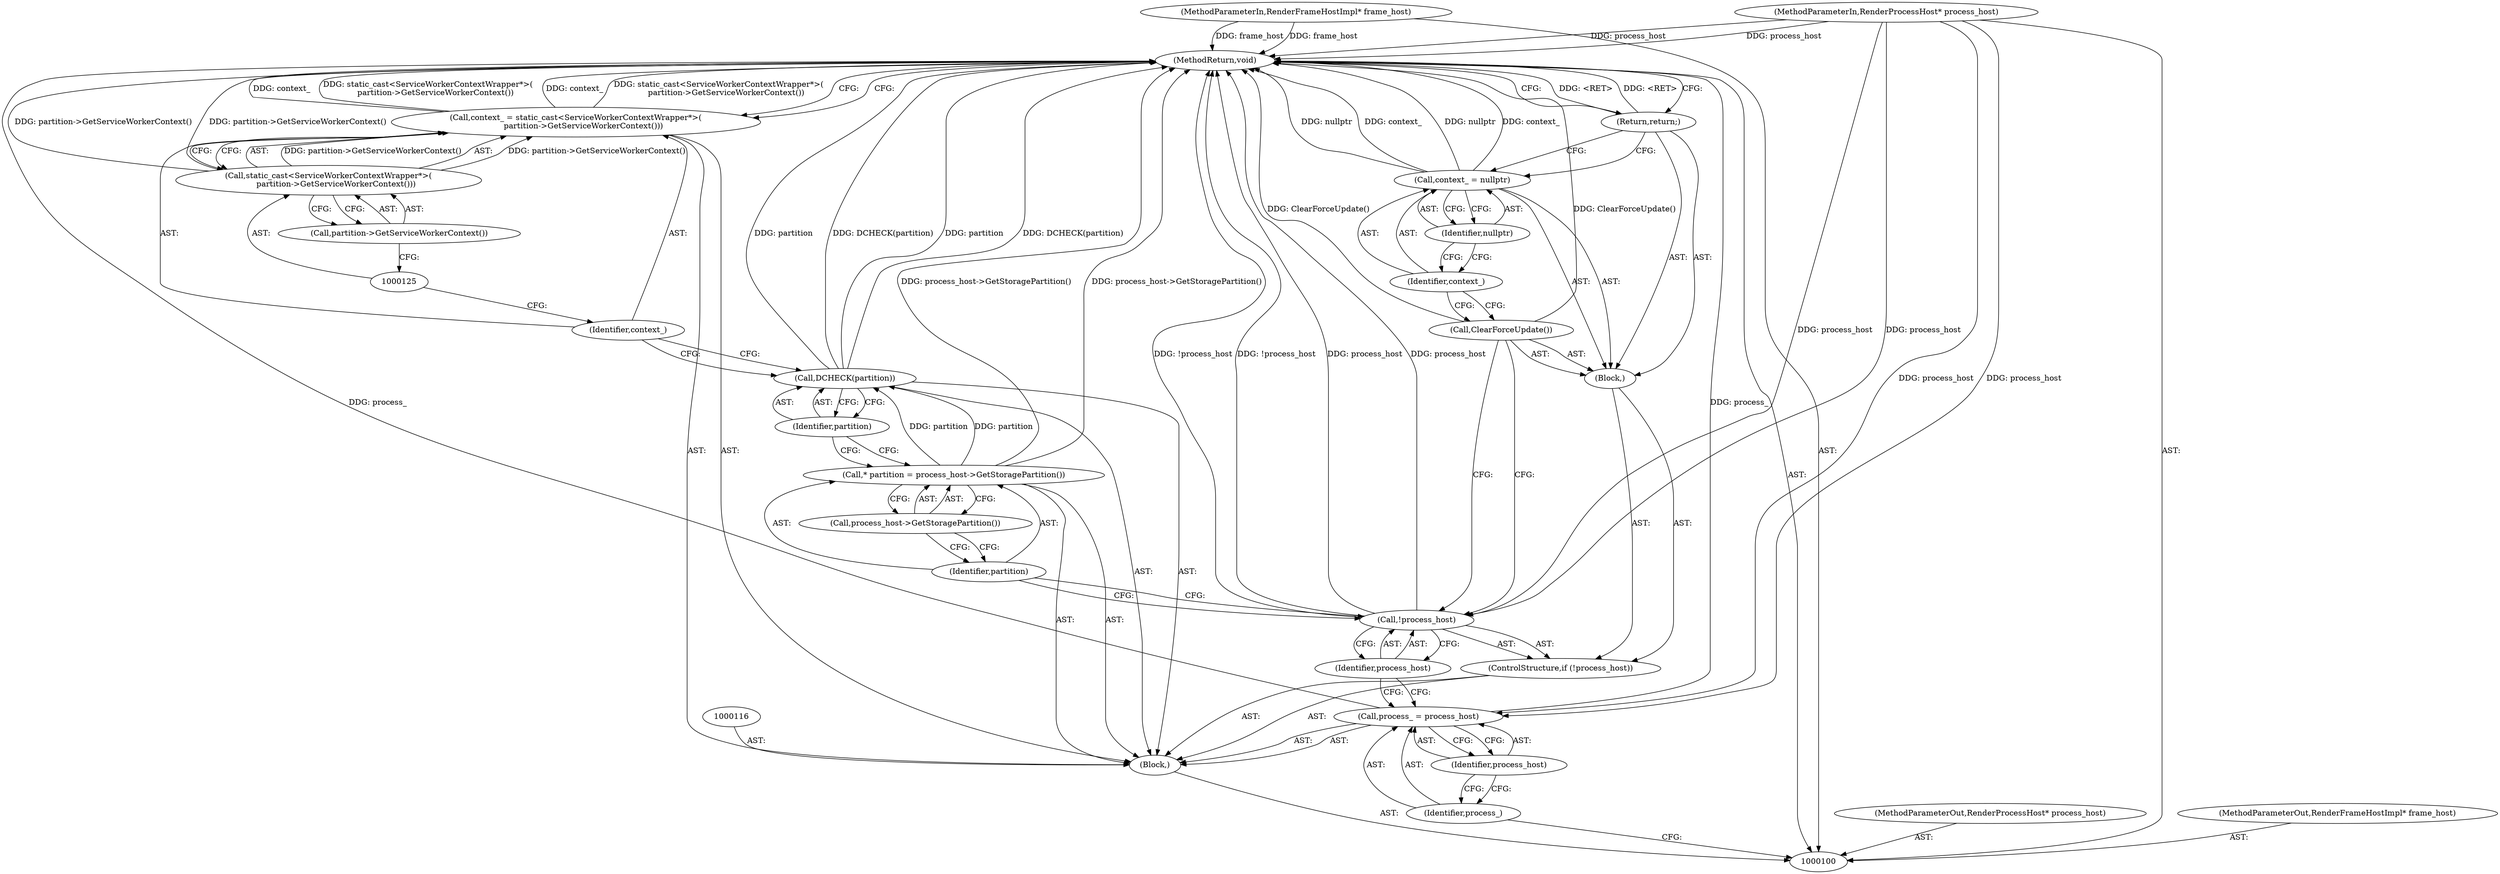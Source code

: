 digraph "1_Chrome_3c8e4852477d5b1e2da877808c998dc57db9460f_28" {
"1000127" [label="(MethodReturn,void)"];
"1000101" [label="(MethodParameterIn,RenderProcessHost* process_host)"];
"1000161" [label="(MethodParameterOut,RenderProcessHost* process_host)"];
"1000120" [label="(Call,DCHECK(partition))"];
"1000121" [label="(Identifier,partition)"];
"1000124" [label="(Call,static_cast<ServiceWorkerContextWrapper*>(\n      partition->GetServiceWorkerContext()))"];
"1000122" [label="(Call,context_ = static_cast<ServiceWorkerContextWrapper*>(\n      partition->GetServiceWorkerContext()))"];
"1000123" [label="(Identifier,context_)"];
"1000126" [label="(Call,partition->GetServiceWorkerContext())"];
"1000102" [label="(MethodParameterIn,RenderFrameHostImpl* frame_host)"];
"1000162" [label="(MethodParameterOut,RenderFrameHostImpl* frame_host)"];
"1000103" [label="(Block,)"];
"1000106" [label="(Identifier,process_host)"];
"1000104" [label="(Call,process_ = process_host)"];
"1000105" [label="(Identifier,process_)"];
"1000110" [label="(Block,)"];
"1000107" [label="(ControlStructure,if (!process_host))"];
"1000108" [label="(Call,!process_host)"];
"1000109" [label="(Identifier,process_host)"];
"1000111" [label="(Call,ClearForceUpdate())"];
"1000114" [label="(Identifier,nullptr)"];
"1000112" [label="(Call,context_ = nullptr)"];
"1000113" [label="(Identifier,context_)"];
"1000115" [label="(Return,return;)"];
"1000117" [label="(Call,* partition = process_host->GetStoragePartition())"];
"1000118" [label="(Identifier,partition)"];
"1000119" [label="(Call,process_host->GetStoragePartition())"];
"1000127" -> "1000100"  [label="AST: "];
"1000127" -> "1000115"  [label="CFG: "];
"1000127" -> "1000122"  [label="CFG: "];
"1000124" -> "1000127"  [label="DDG: partition->GetServiceWorkerContext()"];
"1000108" -> "1000127"  [label="DDG: !process_host"];
"1000108" -> "1000127"  [label="DDG: process_host"];
"1000104" -> "1000127"  [label="DDG: process_"];
"1000112" -> "1000127"  [label="DDG: nullptr"];
"1000112" -> "1000127"  [label="DDG: context_"];
"1000122" -> "1000127"  [label="DDG: context_"];
"1000122" -> "1000127"  [label="DDG: static_cast<ServiceWorkerContextWrapper*>(\n      partition->GetServiceWorkerContext())"];
"1000120" -> "1000127"  [label="DDG: partition"];
"1000120" -> "1000127"  [label="DDG: DCHECK(partition)"];
"1000117" -> "1000127"  [label="DDG: process_host->GetStoragePartition()"];
"1000111" -> "1000127"  [label="DDG: ClearForceUpdate()"];
"1000102" -> "1000127"  [label="DDG: frame_host"];
"1000101" -> "1000127"  [label="DDG: process_host"];
"1000115" -> "1000127"  [label="DDG: <RET>"];
"1000101" -> "1000100"  [label="AST: "];
"1000101" -> "1000127"  [label="DDG: process_host"];
"1000101" -> "1000104"  [label="DDG: process_host"];
"1000101" -> "1000108"  [label="DDG: process_host"];
"1000161" -> "1000100"  [label="AST: "];
"1000120" -> "1000103"  [label="AST: "];
"1000120" -> "1000121"  [label="CFG: "];
"1000121" -> "1000120"  [label="AST: "];
"1000123" -> "1000120"  [label="CFG: "];
"1000120" -> "1000127"  [label="DDG: partition"];
"1000120" -> "1000127"  [label="DDG: DCHECK(partition)"];
"1000117" -> "1000120"  [label="DDG: partition"];
"1000121" -> "1000120"  [label="AST: "];
"1000121" -> "1000117"  [label="CFG: "];
"1000120" -> "1000121"  [label="CFG: "];
"1000124" -> "1000122"  [label="AST: "];
"1000124" -> "1000126"  [label="CFG: "];
"1000125" -> "1000124"  [label="AST: "];
"1000126" -> "1000124"  [label="AST: "];
"1000122" -> "1000124"  [label="CFG: "];
"1000124" -> "1000127"  [label="DDG: partition->GetServiceWorkerContext()"];
"1000124" -> "1000122"  [label="DDG: partition->GetServiceWorkerContext()"];
"1000122" -> "1000103"  [label="AST: "];
"1000122" -> "1000124"  [label="CFG: "];
"1000123" -> "1000122"  [label="AST: "];
"1000124" -> "1000122"  [label="AST: "];
"1000127" -> "1000122"  [label="CFG: "];
"1000122" -> "1000127"  [label="DDG: context_"];
"1000122" -> "1000127"  [label="DDG: static_cast<ServiceWorkerContextWrapper*>(\n      partition->GetServiceWorkerContext())"];
"1000124" -> "1000122"  [label="DDG: partition->GetServiceWorkerContext()"];
"1000123" -> "1000122"  [label="AST: "];
"1000123" -> "1000120"  [label="CFG: "];
"1000125" -> "1000123"  [label="CFG: "];
"1000126" -> "1000124"  [label="AST: "];
"1000126" -> "1000125"  [label="CFG: "];
"1000124" -> "1000126"  [label="CFG: "];
"1000102" -> "1000100"  [label="AST: "];
"1000102" -> "1000127"  [label="DDG: frame_host"];
"1000162" -> "1000100"  [label="AST: "];
"1000103" -> "1000100"  [label="AST: "];
"1000104" -> "1000103"  [label="AST: "];
"1000107" -> "1000103"  [label="AST: "];
"1000116" -> "1000103"  [label="AST: "];
"1000117" -> "1000103"  [label="AST: "];
"1000120" -> "1000103"  [label="AST: "];
"1000122" -> "1000103"  [label="AST: "];
"1000106" -> "1000104"  [label="AST: "];
"1000106" -> "1000105"  [label="CFG: "];
"1000104" -> "1000106"  [label="CFG: "];
"1000104" -> "1000103"  [label="AST: "];
"1000104" -> "1000106"  [label="CFG: "];
"1000105" -> "1000104"  [label="AST: "];
"1000106" -> "1000104"  [label="AST: "];
"1000109" -> "1000104"  [label="CFG: "];
"1000104" -> "1000127"  [label="DDG: process_"];
"1000101" -> "1000104"  [label="DDG: process_host"];
"1000105" -> "1000104"  [label="AST: "];
"1000105" -> "1000100"  [label="CFG: "];
"1000106" -> "1000105"  [label="CFG: "];
"1000110" -> "1000107"  [label="AST: "];
"1000111" -> "1000110"  [label="AST: "];
"1000112" -> "1000110"  [label="AST: "];
"1000115" -> "1000110"  [label="AST: "];
"1000107" -> "1000103"  [label="AST: "];
"1000108" -> "1000107"  [label="AST: "];
"1000110" -> "1000107"  [label="AST: "];
"1000108" -> "1000107"  [label="AST: "];
"1000108" -> "1000109"  [label="CFG: "];
"1000109" -> "1000108"  [label="AST: "];
"1000111" -> "1000108"  [label="CFG: "];
"1000118" -> "1000108"  [label="CFG: "];
"1000108" -> "1000127"  [label="DDG: !process_host"];
"1000108" -> "1000127"  [label="DDG: process_host"];
"1000101" -> "1000108"  [label="DDG: process_host"];
"1000109" -> "1000108"  [label="AST: "];
"1000109" -> "1000104"  [label="CFG: "];
"1000108" -> "1000109"  [label="CFG: "];
"1000111" -> "1000110"  [label="AST: "];
"1000111" -> "1000108"  [label="CFG: "];
"1000113" -> "1000111"  [label="CFG: "];
"1000111" -> "1000127"  [label="DDG: ClearForceUpdate()"];
"1000114" -> "1000112"  [label="AST: "];
"1000114" -> "1000113"  [label="CFG: "];
"1000112" -> "1000114"  [label="CFG: "];
"1000112" -> "1000110"  [label="AST: "];
"1000112" -> "1000114"  [label="CFG: "];
"1000113" -> "1000112"  [label="AST: "];
"1000114" -> "1000112"  [label="AST: "];
"1000115" -> "1000112"  [label="CFG: "];
"1000112" -> "1000127"  [label="DDG: nullptr"];
"1000112" -> "1000127"  [label="DDG: context_"];
"1000113" -> "1000112"  [label="AST: "];
"1000113" -> "1000111"  [label="CFG: "];
"1000114" -> "1000113"  [label="CFG: "];
"1000115" -> "1000110"  [label="AST: "];
"1000115" -> "1000112"  [label="CFG: "];
"1000127" -> "1000115"  [label="CFG: "];
"1000115" -> "1000127"  [label="DDG: <RET>"];
"1000117" -> "1000103"  [label="AST: "];
"1000117" -> "1000119"  [label="CFG: "];
"1000118" -> "1000117"  [label="AST: "];
"1000119" -> "1000117"  [label="AST: "];
"1000121" -> "1000117"  [label="CFG: "];
"1000117" -> "1000127"  [label="DDG: process_host->GetStoragePartition()"];
"1000117" -> "1000120"  [label="DDG: partition"];
"1000118" -> "1000117"  [label="AST: "];
"1000118" -> "1000108"  [label="CFG: "];
"1000119" -> "1000118"  [label="CFG: "];
"1000119" -> "1000117"  [label="AST: "];
"1000119" -> "1000118"  [label="CFG: "];
"1000117" -> "1000119"  [label="CFG: "];
}
